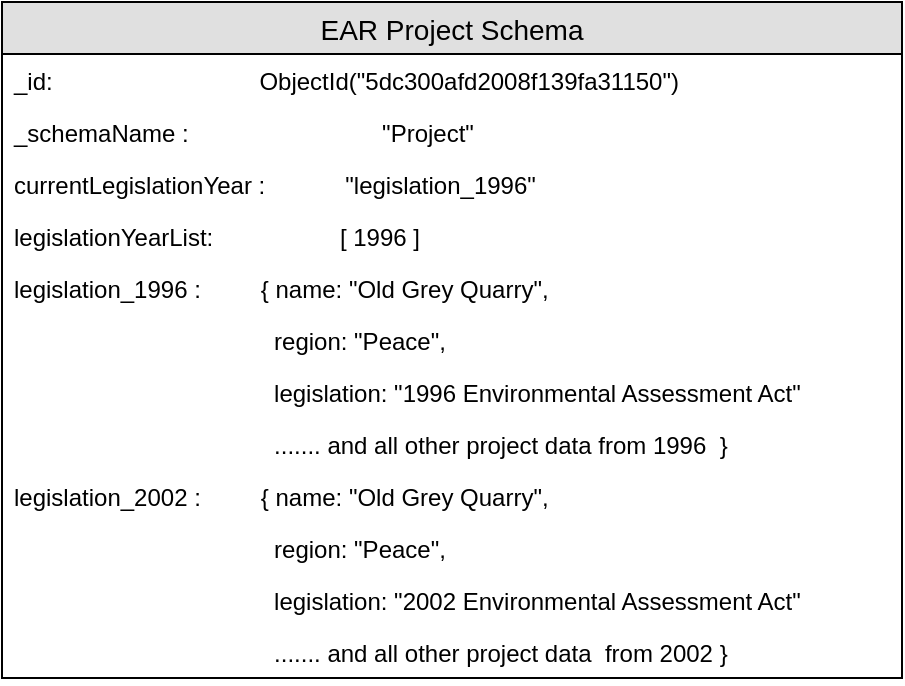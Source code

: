 <mxfile version="12.2.1" type="device" pages="1"><diagram id="RupWnnJYmcyeTdgXwDec" name="Page-1"><mxGraphModel dx="932" dy="592" grid="1" gridSize="10" guides="1" tooltips="1" connect="1" arrows="1" fold="1" page="1" pageScale="1" pageWidth="850" pageHeight="1100" math="0" shadow="0"><root><mxCell id="0"/><mxCell id="1" parent="0"/><mxCell id="kHnXHidjYESNvt1-89ka-1" value="EAR Project Schema" style="swimlane;fontStyle=0;childLayout=stackLayout;horizontal=1;startSize=26;fillColor=#e0e0e0;horizontalStack=0;resizeParent=1;resizeParentMax=0;resizeLast=0;collapsible=1;marginBottom=0;swimlaneFillColor=#ffffff;align=center;fontSize=14;" vertex="1" parent="1"><mxGeometry x="200" y="40" width="450" height="338" as="geometry"/></mxCell><mxCell id="kHnXHidjYESNvt1-89ka-2" value="_id:                               ObjectId(&quot;5dc300afd2008f139fa31150&quot;)" style="text;strokeColor=none;fillColor=none;spacingLeft=4;spacingRight=4;overflow=hidden;rotatable=0;points=[[0,0.5],[1,0.5]];portConstraint=eastwest;fontSize=12;" vertex="1" parent="kHnXHidjYESNvt1-89ka-1"><mxGeometry y="26" width="450" height="26" as="geometry"/></mxCell><mxCell id="kHnXHidjYESNvt1-89ka-3" value="_schemaName :                             &quot;Project&quot;" style="text;strokeColor=none;fillColor=none;spacingLeft=4;spacingRight=4;overflow=hidden;rotatable=0;points=[[0,0.5],[1,0.5]];portConstraint=eastwest;fontSize=12;" vertex="1" parent="kHnXHidjYESNvt1-89ka-1"><mxGeometry y="52" width="450" height="26" as="geometry"/></mxCell><mxCell id="kHnXHidjYESNvt1-89ka-4" value="currentLegislationYear :            &quot;legislation_1996&quot;" style="text;strokeColor=none;fillColor=none;spacingLeft=4;spacingRight=4;overflow=hidden;rotatable=0;points=[[0,0.5],[1,0.5]];portConstraint=eastwest;fontSize=12;" vertex="1" parent="kHnXHidjYESNvt1-89ka-1"><mxGeometry y="78" width="450" height="26" as="geometry"/></mxCell><mxCell id="kHnXHidjYESNvt1-89ka-7" value="legislationYearList:                   [ 1996 ]" style="text;strokeColor=none;fillColor=none;spacingLeft=4;spacingRight=4;overflow=hidden;rotatable=0;points=[[0,0.5],[1,0.5]];portConstraint=eastwest;fontSize=12;" vertex="1" parent="kHnXHidjYESNvt1-89ka-1"><mxGeometry y="104" width="450" height="26" as="geometry"/></mxCell><mxCell id="kHnXHidjYESNvt1-89ka-8" value="legislation_1996 :         { name: &quot;Old Grey Quarry&quot;, " style="text;strokeColor=none;fillColor=none;spacingLeft=4;spacingRight=4;overflow=hidden;rotatable=0;points=[[0,0.5],[1,0.5]];portConstraint=eastwest;fontSize=12;" vertex="1" parent="kHnXHidjYESNvt1-89ka-1"><mxGeometry y="130" width="450" height="26" as="geometry"/></mxCell><mxCell id="kHnXHidjYESNvt1-89ka-12" value="                                       region: &quot;Peace&quot;," style="text;strokeColor=none;fillColor=none;spacingLeft=4;spacingRight=4;overflow=hidden;rotatable=0;points=[[0,0.5],[1,0.5]];portConstraint=eastwest;fontSize=12;" vertex="1" parent="kHnXHidjYESNvt1-89ka-1"><mxGeometry y="156" width="450" height="26" as="geometry"/></mxCell><mxCell id="kHnXHidjYESNvt1-89ka-13" value="                                       legislation: &quot;1996 Environmental Assessment Act&quot;" style="text;strokeColor=none;fillColor=none;spacingLeft=4;spacingRight=4;overflow=hidden;rotatable=0;points=[[0,0.5],[1,0.5]];portConstraint=eastwest;fontSize=12;" vertex="1" parent="kHnXHidjYESNvt1-89ka-1"><mxGeometry y="182" width="450" height="26" as="geometry"/></mxCell><mxCell id="kHnXHidjYESNvt1-89ka-14" value="                                       ....... and all other project data from 1996  }" style="text;strokeColor=none;fillColor=none;spacingLeft=4;spacingRight=4;overflow=hidden;rotatable=0;points=[[0,0.5],[1,0.5]];portConstraint=eastwest;fontSize=12;" vertex="1" parent="kHnXHidjYESNvt1-89ka-1"><mxGeometry y="208" width="450" height="26" as="geometry"/></mxCell><mxCell id="kHnXHidjYESNvt1-89ka-15" value="legislation_2002 :         { name: &quot;Old Grey Quarry&quot;, " style="text;strokeColor=none;fillColor=none;spacingLeft=4;spacingRight=4;overflow=hidden;rotatable=0;points=[[0,0.5],[1,0.5]];portConstraint=eastwest;fontSize=12;" vertex="1" parent="kHnXHidjYESNvt1-89ka-1"><mxGeometry y="234" width="450" height="26" as="geometry"/></mxCell><mxCell id="kHnXHidjYESNvt1-89ka-16" value="                                       region: &quot;Peace&quot;," style="text;strokeColor=none;fillColor=none;spacingLeft=4;spacingRight=4;overflow=hidden;rotatable=0;points=[[0,0.5],[1,0.5]];portConstraint=eastwest;fontSize=12;" vertex="1" parent="kHnXHidjYESNvt1-89ka-1"><mxGeometry y="260" width="450" height="26" as="geometry"/></mxCell><mxCell id="kHnXHidjYESNvt1-89ka-17" value="                                       legislation: &quot;2002 Environmental Assessment Act&quot;" style="text;strokeColor=none;fillColor=none;spacingLeft=4;spacingRight=4;overflow=hidden;rotatable=0;points=[[0,0.5],[1,0.5]];portConstraint=eastwest;fontSize=12;" vertex="1" parent="kHnXHidjYESNvt1-89ka-1"><mxGeometry y="286" width="450" height="26" as="geometry"/></mxCell><mxCell id="kHnXHidjYESNvt1-89ka-18" value="                                       ....... and all other project data  from 2002 }" style="text;strokeColor=none;fillColor=none;spacingLeft=4;spacingRight=4;overflow=hidden;rotatable=0;points=[[0,0.5],[1,0.5]];portConstraint=eastwest;fontSize=12;" vertex="1" parent="kHnXHidjYESNvt1-89ka-1"><mxGeometry y="312" width="450" height="26" as="geometry"/></mxCell></root></mxGraphModel></diagram></mxfile>